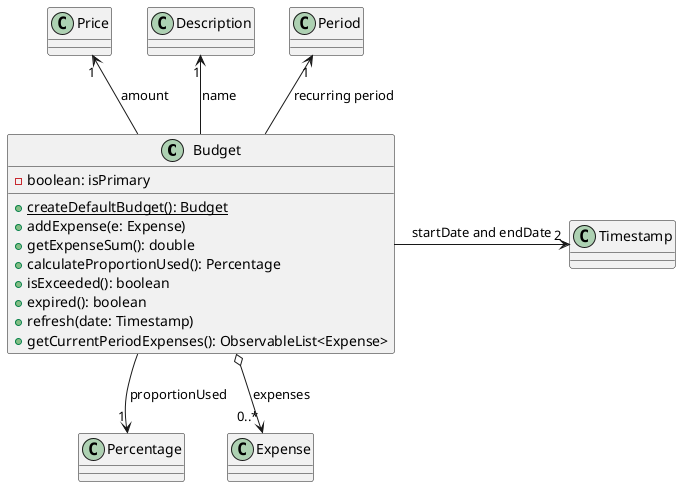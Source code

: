 @startuml

class Budget {
-boolean: isPrimary
+{static} createDefaultBudget(): Budget
+addExpense(e: Expense)
+getExpenseSum(): double
+calculateProportionUsed(): Percentage
+isExceeded(): boolean
+expired(): boolean
+refresh(date: Timestamp)
+getCurrentPeriodExpenses(): ObservableList<Expense>
}

Budget -right-> "2" Timestamp : startDate and endDate
Budget -up-> "1" Period : recurring period
Budget -up-> "1" Description : name
Budget -up-> "1" Price : amount
Budget --> "1" Percentage : proportionUsed
Budget o-down-> "0..*" Expense : expenses

@enduml